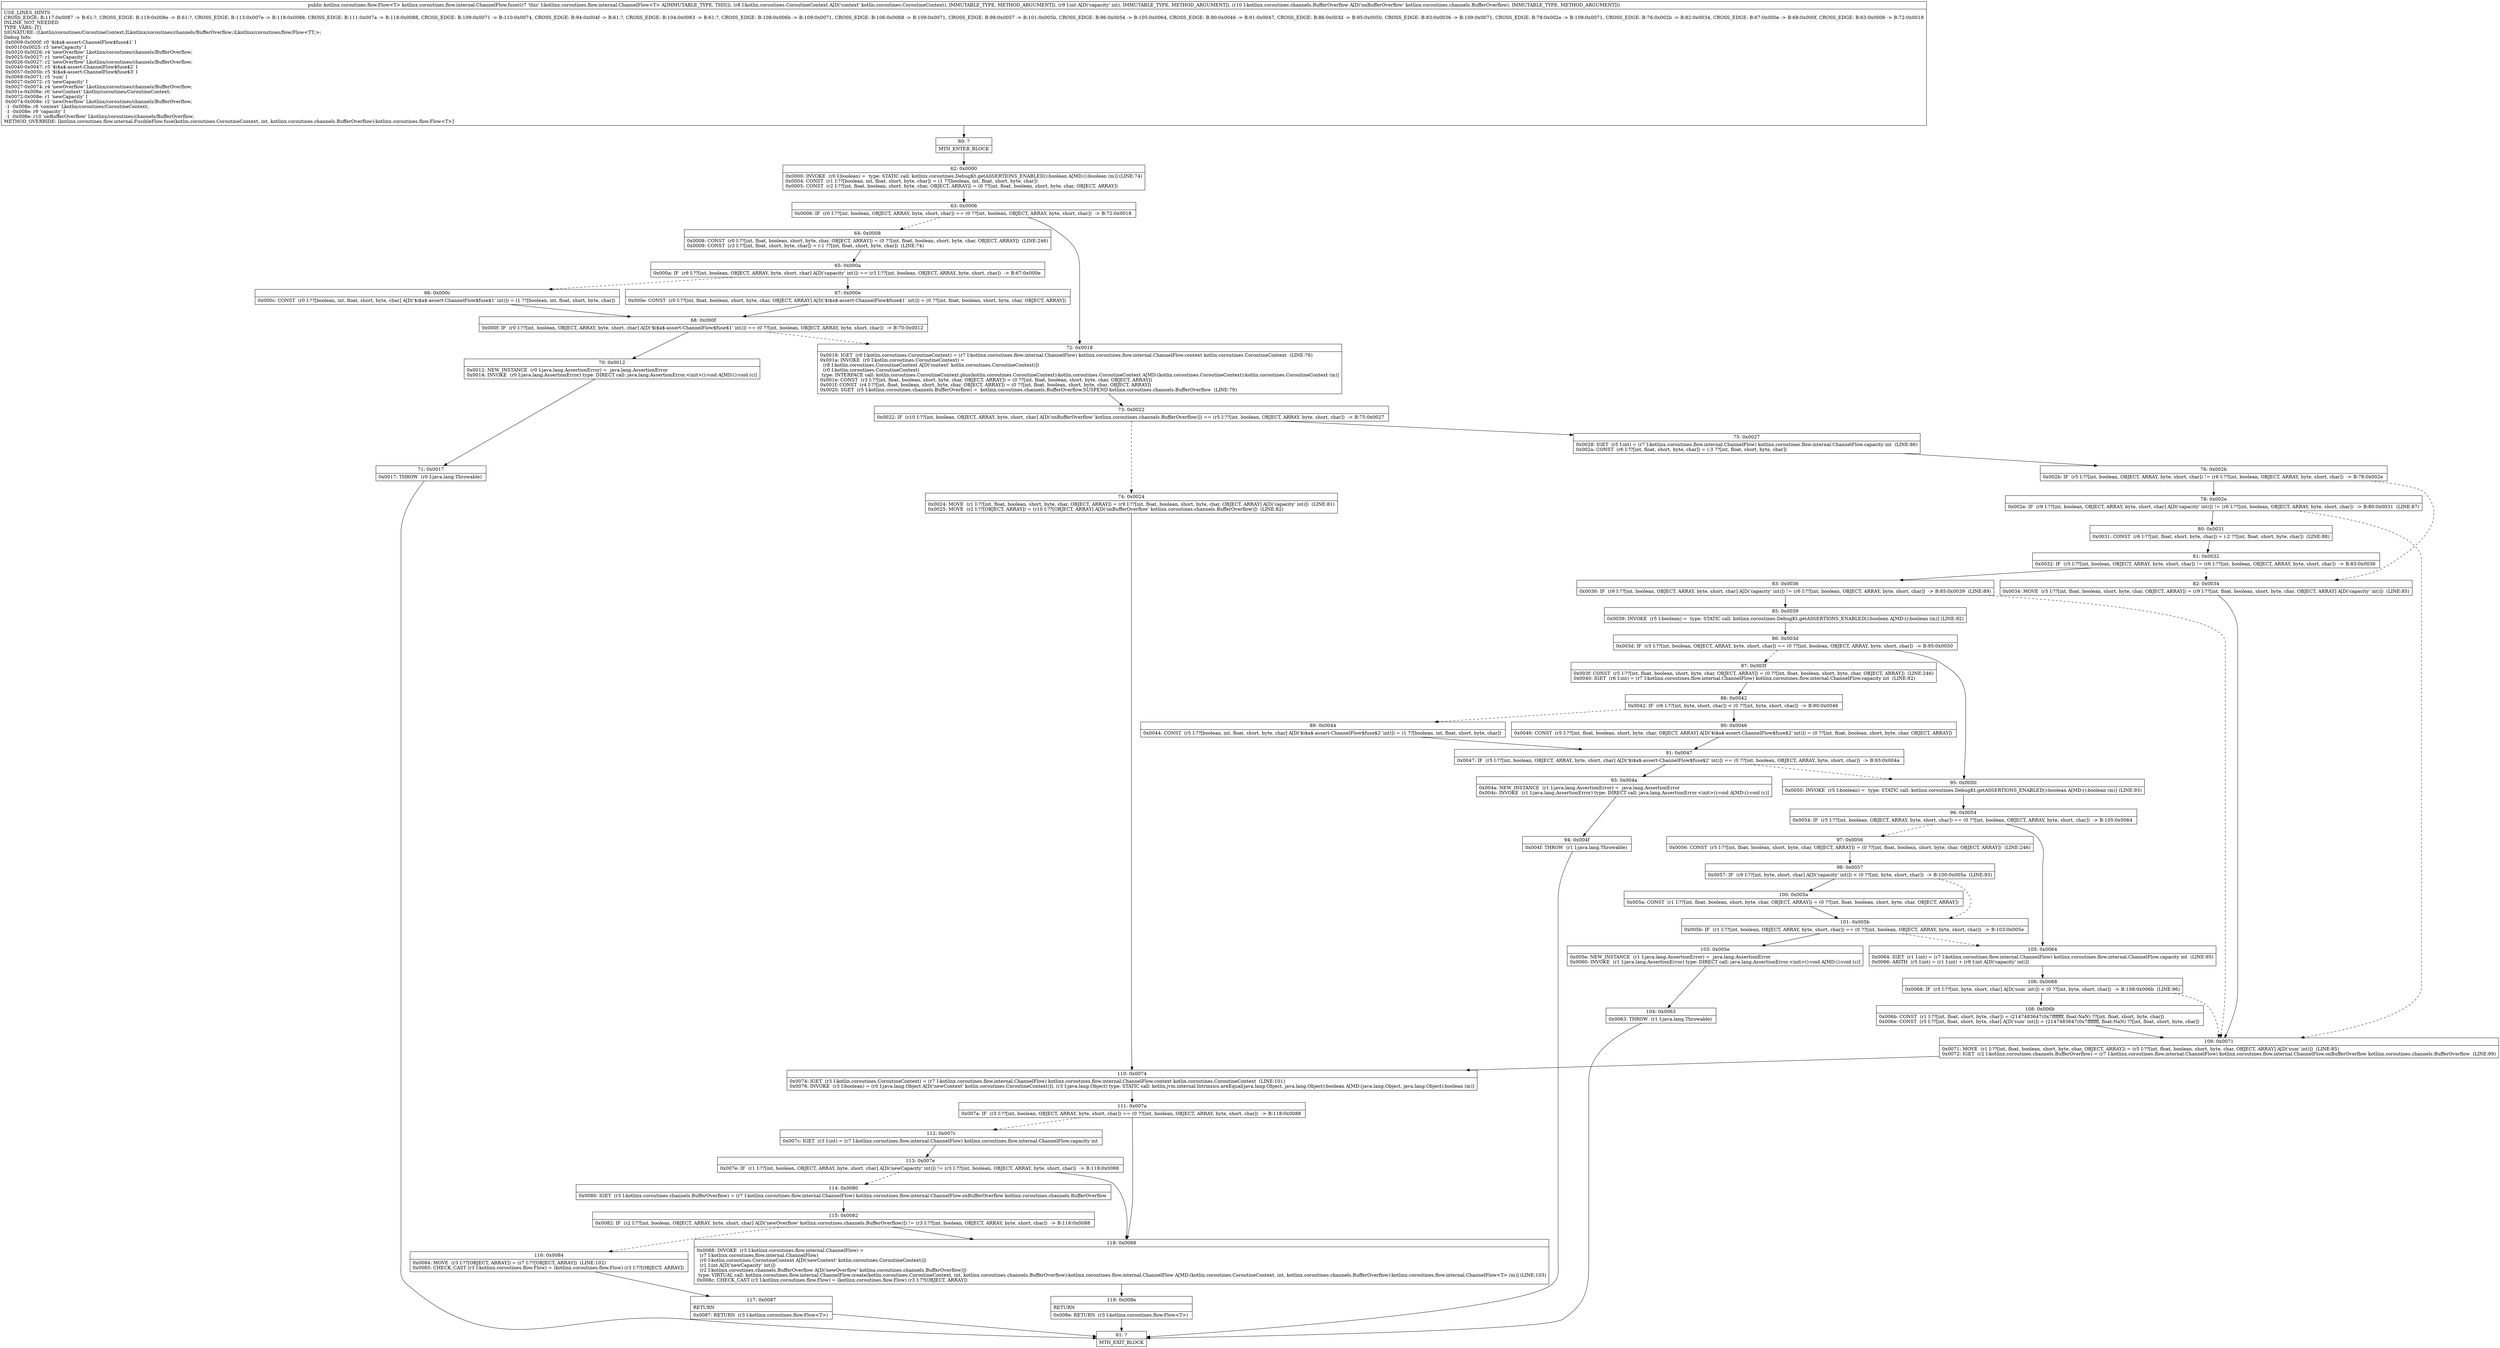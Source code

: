 digraph "CFG forkotlinx.coroutines.flow.internal.ChannelFlow.fuse(Lkotlin\/coroutines\/CoroutineContext;ILkotlinx\/coroutines\/channels\/BufferOverflow;)Lkotlinx\/coroutines\/flow\/Flow;" {
Node_60 [shape=record,label="{60\:\ ?|MTH_ENTER_BLOCK\l}"];
Node_62 [shape=record,label="{62\:\ 0x0000|0x0000: INVOKE  (r0 I:boolean) =  type: STATIC call: kotlinx.coroutines.DebugKt.getASSERTIONS_ENABLED():boolean A[MD:():boolean (m)] (LINE:74)\l0x0004: CONST  (r1 I:??[boolean, int, float, short, byte, char]) = (1 ??[boolean, int, float, short, byte, char]) \l0x0005: CONST  (r2 I:??[int, float, boolean, short, byte, char, OBJECT, ARRAY]) = (0 ??[int, float, boolean, short, byte, char, OBJECT, ARRAY]) \l}"];
Node_63 [shape=record,label="{63\:\ 0x0006|0x0006: IF  (r0 I:??[int, boolean, OBJECT, ARRAY, byte, short, char]) == (0 ??[int, boolean, OBJECT, ARRAY, byte, short, char])  \-\> B:72:0x0018 \l}"];
Node_64 [shape=record,label="{64\:\ 0x0008|0x0008: CONST  (r0 I:??[int, float, boolean, short, byte, char, OBJECT, ARRAY]) = (0 ??[int, float, boolean, short, byte, char, OBJECT, ARRAY])  (LINE:246)\l0x0009: CONST  (r3 I:??[int, float, short, byte, char]) = (\-1 ??[int, float, short, byte, char])  (LINE:74)\l}"];
Node_65 [shape=record,label="{65\:\ 0x000a|0x000a: IF  (r9 I:??[int, boolean, OBJECT, ARRAY, byte, short, char] A[D('capacity' int)]) == (r3 I:??[int, boolean, OBJECT, ARRAY, byte, short, char])  \-\> B:67:0x000e \l}"];
Node_66 [shape=record,label="{66\:\ 0x000c|0x000c: CONST  (r0 I:??[boolean, int, float, short, byte, char] A[D('$i$a$\-assert\-ChannelFlow$fuse$1' int)]) = (1 ??[boolean, int, float, short, byte, char]) \l}"];
Node_68 [shape=record,label="{68\:\ 0x000f|0x000f: IF  (r0 I:??[int, boolean, OBJECT, ARRAY, byte, short, char] A[D('$i$a$\-assert\-ChannelFlow$fuse$1' int)]) == (0 ??[int, boolean, OBJECT, ARRAY, byte, short, char])  \-\> B:70:0x0012 \l}"];
Node_70 [shape=record,label="{70\:\ 0x0012|0x0012: NEW_INSTANCE  (r0 I:java.lang.AssertionError) =  java.lang.AssertionError \l0x0014: INVOKE  (r0 I:java.lang.AssertionError) type: DIRECT call: java.lang.AssertionError.\<init\>():void A[MD:():void (c)]\l}"];
Node_71 [shape=record,label="{71\:\ 0x0017|0x0017: THROW  (r0 I:java.lang.Throwable) \l}"];
Node_61 [shape=record,label="{61\:\ ?|MTH_EXIT_BLOCK\l}"];
Node_67 [shape=record,label="{67\:\ 0x000e|0x000e: CONST  (r0 I:??[int, float, boolean, short, byte, char, OBJECT, ARRAY] A[D('$i$a$\-assert\-ChannelFlow$fuse$1' int)]) = (0 ??[int, float, boolean, short, byte, char, OBJECT, ARRAY]) \l}"];
Node_72 [shape=record,label="{72\:\ 0x0018|0x0018: IGET  (r0 I:kotlin.coroutines.CoroutineContext) = (r7 I:kotlinx.coroutines.flow.internal.ChannelFlow) kotlinx.coroutines.flow.internal.ChannelFlow.context kotlin.coroutines.CoroutineContext  (LINE:76)\l0x001a: INVOKE  (r0 I:kotlin.coroutines.CoroutineContext) = \l  (r8 I:kotlin.coroutines.CoroutineContext A[D('context' kotlin.coroutines.CoroutineContext)])\l  (r0 I:kotlin.coroutines.CoroutineContext)\l type: INTERFACE call: kotlin.coroutines.CoroutineContext.plus(kotlin.coroutines.CoroutineContext):kotlin.coroutines.CoroutineContext A[MD:(kotlin.coroutines.CoroutineContext):kotlin.coroutines.CoroutineContext (m)]\l0x001e: CONST  (r3 I:??[int, float, boolean, short, byte, char, OBJECT, ARRAY]) = (0 ??[int, float, boolean, short, byte, char, OBJECT, ARRAY]) \l0x001f: CONST  (r4 I:??[int, float, boolean, short, byte, char, OBJECT, ARRAY]) = (0 ??[int, float, boolean, short, byte, char, OBJECT, ARRAY]) \l0x0020: SGET  (r5 I:kotlinx.coroutines.channels.BufferOverflow) =  kotlinx.coroutines.channels.BufferOverflow.SUSPEND kotlinx.coroutines.channels.BufferOverflow  (LINE:79)\l}"];
Node_73 [shape=record,label="{73\:\ 0x0022|0x0022: IF  (r10 I:??[int, boolean, OBJECT, ARRAY, byte, short, char] A[D('onBufferOverflow' kotlinx.coroutines.channels.BufferOverflow)]) == (r5 I:??[int, boolean, OBJECT, ARRAY, byte, short, char])  \-\> B:75:0x0027 \l}"];
Node_74 [shape=record,label="{74\:\ 0x0024|0x0024: MOVE  (r1 I:??[int, float, boolean, short, byte, char, OBJECT, ARRAY]) = (r9 I:??[int, float, boolean, short, byte, char, OBJECT, ARRAY] A[D('capacity' int)])  (LINE:81)\l0x0025: MOVE  (r2 I:??[OBJECT, ARRAY]) = (r10 I:??[OBJECT, ARRAY] A[D('onBufferOverflow' kotlinx.coroutines.channels.BufferOverflow)])  (LINE:82)\l}"];
Node_110 [shape=record,label="{110\:\ 0x0074|0x0074: IGET  (r3 I:kotlin.coroutines.CoroutineContext) = (r7 I:kotlinx.coroutines.flow.internal.ChannelFlow) kotlinx.coroutines.flow.internal.ChannelFlow.context kotlin.coroutines.CoroutineContext  (LINE:101)\l0x0076: INVOKE  (r3 I:boolean) = (r0 I:java.lang.Object A[D('newContext' kotlin.coroutines.CoroutineContext)]), (r3 I:java.lang.Object) type: STATIC call: kotlin.jvm.internal.Intrinsics.areEqual(java.lang.Object, java.lang.Object):boolean A[MD:(java.lang.Object, java.lang.Object):boolean (m)]\l}"];
Node_111 [shape=record,label="{111\:\ 0x007a|0x007a: IF  (r3 I:??[int, boolean, OBJECT, ARRAY, byte, short, char]) == (0 ??[int, boolean, OBJECT, ARRAY, byte, short, char])  \-\> B:118:0x0088 \l}"];
Node_112 [shape=record,label="{112\:\ 0x007c|0x007c: IGET  (r3 I:int) = (r7 I:kotlinx.coroutines.flow.internal.ChannelFlow) kotlinx.coroutines.flow.internal.ChannelFlow.capacity int \l}"];
Node_113 [shape=record,label="{113\:\ 0x007e|0x007e: IF  (r1 I:??[int, boolean, OBJECT, ARRAY, byte, short, char] A[D('newCapacity' int)]) != (r3 I:??[int, boolean, OBJECT, ARRAY, byte, short, char])  \-\> B:118:0x0088 \l}"];
Node_114 [shape=record,label="{114\:\ 0x0080|0x0080: IGET  (r3 I:kotlinx.coroutines.channels.BufferOverflow) = (r7 I:kotlinx.coroutines.flow.internal.ChannelFlow) kotlinx.coroutines.flow.internal.ChannelFlow.onBufferOverflow kotlinx.coroutines.channels.BufferOverflow \l}"];
Node_115 [shape=record,label="{115\:\ 0x0082|0x0082: IF  (r2 I:??[int, boolean, OBJECT, ARRAY, byte, short, char] A[D('newOverflow' kotlinx.coroutines.channels.BufferOverflow)]) != (r3 I:??[int, boolean, OBJECT, ARRAY, byte, short, char])  \-\> B:118:0x0088 \l}"];
Node_116 [shape=record,label="{116\:\ 0x0084|0x0084: MOVE  (r3 I:??[OBJECT, ARRAY]) = (r7 I:??[OBJECT, ARRAY])  (LINE:102)\l0x0085: CHECK_CAST (r3 I:kotlinx.coroutines.flow.Flow) = (kotlinx.coroutines.flow.Flow) (r3 I:??[OBJECT, ARRAY]) \l}"];
Node_117 [shape=record,label="{117\:\ 0x0087|RETURN\l|0x0087: RETURN  (r3 I:kotlinx.coroutines.flow.Flow\<T\>) \l}"];
Node_118 [shape=record,label="{118\:\ 0x0088|0x0088: INVOKE  (r3 I:kotlinx.coroutines.flow.internal.ChannelFlow) = \l  (r7 I:kotlinx.coroutines.flow.internal.ChannelFlow)\l  (r0 I:kotlin.coroutines.CoroutineContext A[D('newContext' kotlin.coroutines.CoroutineContext)])\l  (r1 I:int A[D('newCapacity' int)])\l  (r2 I:kotlinx.coroutines.channels.BufferOverflow A[D('newOverflow' kotlinx.coroutines.channels.BufferOverflow)])\l type: VIRTUAL call: kotlinx.coroutines.flow.internal.ChannelFlow.create(kotlin.coroutines.CoroutineContext, int, kotlinx.coroutines.channels.BufferOverflow):kotlinx.coroutines.flow.internal.ChannelFlow A[MD:(kotlin.coroutines.CoroutineContext, int, kotlinx.coroutines.channels.BufferOverflow):kotlinx.coroutines.flow.internal.ChannelFlow\<T\> (m)] (LINE:103)\l0x008c: CHECK_CAST (r3 I:kotlinx.coroutines.flow.Flow) = (kotlinx.coroutines.flow.Flow) (r3 I:??[OBJECT, ARRAY]) \l}"];
Node_119 [shape=record,label="{119\:\ 0x008e|RETURN\l|0x008e: RETURN  (r3 I:kotlinx.coroutines.flow.Flow\<T\>) \l}"];
Node_75 [shape=record,label="{75\:\ 0x0027|0x0028: IGET  (r5 I:int) = (r7 I:kotlinx.coroutines.flow.internal.ChannelFlow) kotlinx.coroutines.flow.internal.ChannelFlow.capacity int  (LINE:86)\l0x002a: CONST  (r6 I:??[int, float, short, byte, char]) = (\-3 ??[int, float, short, byte, char]) \l}"];
Node_76 [shape=record,label="{76\:\ 0x002b|0x002b: IF  (r5 I:??[int, boolean, OBJECT, ARRAY, byte, short, char]) != (r6 I:??[int, boolean, OBJECT, ARRAY, byte, short, char])  \-\> B:78:0x002e \l}"];
Node_78 [shape=record,label="{78\:\ 0x002e|0x002e: IF  (r9 I:??[int, boolean, OBJECT, ARRAY, byte, short, char] A[D('capacity' int)]) != (r6 I:??[int, boolean, OBJECT, ARRAY, byte, short, char])  \-\> B:80:0x0031  (LINE:87)\l}"];
Node_80 [shape=record,label="{80\:\ 0x0031|0x0031: CONST  (r6 I:??[int, float, short, byte, char]) = (\-2 ??[int, float, short, byte, char])  (LINE:88)\l}"];
Node_81 [shape=record,label="{81\:\ 0x0032|0x0032: IF  (r5 I:??[int, boolean, OBJECT, ARRAY, byte, short, char]) != (r6 I:??[int, boolean, OBJECT, ARRAY, byte, short, char])  \-\> B:83:0x0036 \l}"];
Node_83 [shape=record,label="{83\:\ 0x0036|0x0036: IF  (r9 I:??[int, boolean, OBJECT, ARRAY, byte, short, char] A[D('capacity' int)]) != (r6 I:??[int, boolean, OBJECT, ARRAY, byte, short, char])  \-\> B:85:0x0039  (LINE:89)\l}"];
Node_85 [shape=record,label="{85\:\ 0x0039|0x0039: INVOKE  (r5 I:boolean) =  type: STATIC call: kotlinx.coroutines.DebugKt.getASSERTIONS_ENABLED():boolean A[MD:():boolean (m)] (LINE:92)\l}"];
Node_86 [shape=record,label="{86\:\ 0x003d|0x003d: IF  (r5 I:??[int, boolean, OBJECT, ARRAY, byte, short, char]) == (0 ??[int, boolean, OBJECT, ARRAY, byte, short, char])  \-\> B:95:0x0050 \l}"];
Node_87 [shape=record,label="{87\:\ 0x003f|0x003f: CONST  (r5 I:??[int, float, boolean, short, byte, char, OBJECT, ARRAY]) = (0 ??[int, float, boolean, short, byte, char, OBJECT, ARRAY])  (LINE:246)\l0x0040: IGET  (r6 I:int) = (r7 I:kotlinx.coroutines.flow.internal.ChannelFlow) kotlinx.coroutines.flow.internal.ChannelFlow.capacity int  (LINE:92)\l}"];
Node_88 [shape=record,label="{88\:\ 0x0042|0x0042: IF  (r6 I:??[int, byte, short, char]) \< (0 ??[int, byte, short, char])  \-\> B:90:0x0046 \l}"];
Node_89 [shape=record,label="{89\:\ 0x0044|0x0044: CONST  (r5 I:??[boolean, int, float, short, byte, char] A[D('$i$a$\-assert\-ChannelFlow$fuse$2' int)]) = (1 ??[boolean, int, float, short, byte, char]) \l}"];
Node_91 [shape=record,label="{91\:\ 0x0047|0x0047: IF  (r5 I:??[int, boolean, OBJECT, ARRAY, byte, short, char] A[D('$i$a$\-assert\-ChannelFlow$fuse$2' int)]) == (0 ??[int, boolean, OBJECT, ARRAY, byte, short, char])  \-\> B:93:0x004a \l}"];
Node_93 [shape=record,label="{93\:\ 0x004a|0x004a: NEW_INSTANCE  (r1 I:java.lang.AssertionError) =  java.lang.AssertionError \l0x004c: INVOKE  (r1 I:java.lang.AssertionError) type: DIRECT call: java.lang.AssertionError.\<init\>():void A[MD:():void (c)]\l}"];
Node_94 [shape=record,label="{94\:\ 0x004f|0x004f: THROW  (r1 I:java.lang.Throwable) \l}"];
Node_90 [shape=record,label="{90\:\ 0x0046|0x0046: CONST  (r5 I:??[int, float, boolean, short, byte, char, OBJECT, ARRAY] A[D('$i$a$\-assert\-ChannelFlow$fuse$2' int)]) = (0 ??[int, float, boolean, short, byte, char, OBJECT, ARRAY]) \l}"];
Node_95 [shape=record,label="{95\:\ 0x0050|0x0050: INVOKE  (r5 I:boolean) =  type: STATIC call: kotlinx.coroutines.DebugKt.getASSERTIONS_ENABLED():boolean A[MD:():boolean (m)] (LINE:93)\l}"];
Node_96 [shape=record,label="{96\:\ 0x0054|0x0054: IF  (r5 I:??[int, boolean, OBJECT, ARRAY, byte, short, char]) == (0 ??[int, boolean, OBJECT, ARRAY, byte, short, char])  \-\> B:105:0x0064 \l}"];
Node_97 [shape=record,label="{97\:\ 0x0056|0x0056: CONST  (r5 I:??[int, float, boolean, short, byte, char, OBJECT, ARRAY]) = (0 ??[int, float, boolean, short, byte, char, OBJECT, ARRAY])  (LINE:246)\l}"];
Node_98 [shape=record,label="{98\:\ 0x0057|0x0057: IF  (r9 I:??[int, byte, short, char] A[D('capacity' int)]) \< (0 ??[int, byte, short, char])  \-\> B:100:0x005a  (LINE:93)\l}"];
Node_100 [shape=record,label="{100\:\ 0x005a|0x005a: CONST  (r1 I:??[int, float, boolean, short, byte, char, OBJECT, ARRAY]) = (0 ??[int, float, boolean, short, byte, char, OBJECT, ARRAY]) \l}"];
Node_101 [shape=record,label="{101\:\ 0x005b|0x005b: IF  (r1 I:??[int, boolean, OBJECT, ARRAY, byte, short, char]) == (0 ??[int, boolean, OBJECT, ARRAY, byte, short, char])  \-\> B:103:0x005e \l}"];
Node_103 [shape=record,label="{103\:\ 0x005e|0x005e: NEW_INSTANCE  (r1 I:java.lang.AssertionError) =  java.lang.AssertionError \l0x0060: INVOKE  (r1 I:java.lang.AssertionError) type: DIRECT call: java.lang.AssertionError.\<init\>():void A[MD:():void (c)]\l}"];
Node_104 [shape=record,label="{104\:\ 0x0063|0x0063: THROW  (r1 I:java.lang.Throwable) \l}"];
Node_105 [shape=record,label="{105\:\ 0x0064|0x0064: IGET  (r1 I:int) = (r7 I:kotlinx.coroutines.flow.internal.ChannelFlow) kotlinx.coroutines.flow.internal.ChannelFlow.capacity int  (LINE:95)\l0x0066: ARITH  (r5 I:int) = (r1 I:int) + (r9 I:int A[D('capacity' int)]) \l}"];
Node_106 [shape=record,label="{106\:\ 0x0068|0x0068: IF  (r5 I:??[int, byte, short, char] A[D('sum' int)]) \< (0 ??[int, byte, short, char])  \-\> B:108:0x006b  (LINE:96)\l}"];
Node_108 [shape=record,label="{108\:\ 0x006b|0x006b: CONST  (r1 I:??[int, float, short, byte, char]) = (2147483647(0x7fffffff, float:NaN) ??[int, float, short, byte, char]) \l0x006e: CONST  (r5 I:??[int, float, short, byte, char] A[D('sum' int)]) = (2147483647(0x7fffffff, float:NaN) ??[int, float, short, byte, char]) \l}"];
Node_109 [shape=record,label="{109\:\ 0x0071|0x0071: MOVE  (r1 I:??[int, float, boolean, short, byte, char, OBJECT, ARRAY]) = (r5 I:??[int, float, boolean, short, byte, char, OBJECT, ARRAY] A[D('sum' int)])  (LINE:85)\l0x0072: IGET  (r2 I:kotlinx.coroutines.channels.BufferOverflow) = (r7 I:kotlinx.coroutines.flow.internal.ChannelFlow) kotlinx.coroutines.flow.internal.ChannelFlow.onBufferOverflow kotlinx.coroutines.channels.BufferOverflow  (LINE:99)\l}"];
Node_82 [shape=record,label="{82\:\ 0x0034|0x0034: MOVE  (r5 I:??[int, float, boolean, short, byte, char, OBJECT, ARRAY]) = (r9 I:??[int, float, boolean, short, byte, char, OBJECT, ARRAY] A[D('capacity' int)])  (LINE:85)\l}"];
MethodNode[shape=record,label="{public kotlinx.coroutines.flow.Flow\<T\> kotlinx.coroutines.flow.internal.ChannelFlow.fuse((r7 'this' I:kotlinx.coroutines.flow.internal.ChannelFlow\<T\> A[IMMUTABLE_TYPE, THIS]), (r8 I:kotlin.coroutines.CoroutineContext A[D('context' kotlin.coroutines.CoroutineContext), IMMUTABLE_TYPE, METHOD_ARGUMENT]), (r9 I:int A[D('capacity' int), IMMUTABLE_TYPE, METHOD_ARGUMENT]), (r10 I:kotlinx.coroutines.channels.BufferOverflow A[D('onBufferOverflow' kotlinx.coroutines.channels.BufferOverflow), IMMUTABLE_TYPE, METHOD_ARGUMENT]))  | USE_LINES_HINTS\lCROSS_EDGE: B:117:0x0087 \-\> B:61:?, CROSS_EDGE: B:119:0x008e \-\> B:61:?, CROSS_EDGE: B:113:0x007e \-\> B:118:0x0088, CROSS_EDGE: B:111:0x007a \-\> B:118:0x0088, CROSS_EDGE: B:109:0x0071 \-\> B:110:0x0074, CROSS_EDGE: B:94:0x004f \-\> B:61:?, CROSS_EDGE: B:104:0x0063 \-\> B:61:?, CROSS_EDGE: B:108:0x006b \-\> B:109:0x0071, CROSS_EDGE: B:106:0x0068 \-\> B:109:0x0071, CROSS_EDGE: B:98:0x0057 \-\> B:101:0x005b, CROSS_EDGE: B:96:0x0054 \-\> B:105:0x0064, CROSS_EDGE: B:90:0x0046 \-\> B:91:0x0047, CROSS_EDGE: B:86:0x003d \-\> B:95:0x0050, CROSS_EDGE: B:83:0x0036 \-\> B:109:0x0071, CROSS_EDGE: B:78:0x002e \-\> B:109:0x0071, CROSS_EDGE: B:76:0x002b \-\> B:82:0x0034, CROSS_EDGE: B:67:0x000e \-\> B:68:0x000f, CROSS_EDGE: B:63:0x0006 \-\> B:72:0x0018\lINLINE_NOT_NEEDED\lTYPE_VARS: [T]\lSIGNATURE: (Lkotlin\/coroutines\/CoroutineContext;ILkotlinx\/coroutines\/channels\/BufferOverflow;)Lkotlinx\/coroutines\/flow\/Flow\<TT;\>;\lDebug Info:\l  0x0009\-0x000f: r0 '$i$a$\-assert\-ChannelFlow$fuse$1' I\l  0x001f\-0x0025: r3 'newCapacity' I\l  0x0020\-0x0026: r4 'newOverflow' Lkotlinx\/coroutines\/channels\/BufferOverflow;\l  0x0025\-0x0027: r1 'newCapacity' I\l  0x0026\-0x0027: r2 'newOverflow' Lkotlinx\/coroutines\/channels\/BufferOverflow;\l  0x0040\-0x0047: r5 '$i$a$\-assert\-ChannelFlow$fuse$2' I\l  0x0057\-0x005b: r5 '$i$a$\-assert\-ChannelFlow$fuse$3' I\l  0x0068\-0x0071: r5 'sum' I\l  0x0027\-0x0072: r3 'newCapacity' I\l  0x0027\-0x0074: r4 'newOverflow' Lkotlinx\/coroutines\/channels\/BufferOverflow;\l  0x001e\-0x008e: r0 'newContext' Lkotlin\/coroutines\/CoroutineContext;\l  0x0072\-0x008e: r1 'newCapacity' I\l  0x0074\-0x008e: r2 'newOverflow' Lkotlinx\/coroutines\/channels\/BufferOverflow;\l  \-1 \-0x008e: r8 'context' Lkotlin\/coroutines\/CoroutineContext;\l  \-1 \-0x008e: r9 'capacity' I\l  \-1 \-0x008e: r10 'onBufferOverflow' Lkotlinx\/coroutines\/channels\/BufferOverflow;\lMETHOD_OVERRIDE: [kotlinx.coroutines.flow.internal.FusibleFlow.fuse(kotlin.coroutines.CoroutineContext, int, kotlinx.coroutines.channels.BufferOverflow):kotlinx.coroutines.flow.Flow\<T\>]\l}"];
MethodNode -> Node_60;Node_60 -> Node_62;
Node_62 -> Node_63;
Node_63 -> Node_64[style=dashed];
Node_63 -> Node_72;
Node_64 -> Node_65;
Node_65 -> Node_66[style=dashed];
Node_65 -> Node_67;
Node_66 -> Node_68;
Node_68 -> Node_70;
Node_68 -> Node_72[style=dashed];
Node_70 -> Node_71;
Node_71 -> Node_61;
Node_67 -> Node_68;
Node_72 -> Node_73;
Node_73 -> Node_74[style=dashed];
Node_73 -> Node_75;
Node_74 -> Node_110;
Node_110 -> Node_111;
Node_111 -> Node_112[style=dashed];
Node_111 -> Node_118;
Node_112 -> Node_113;
Node_113 -> Node_114[style=dashed];
Node_113 -> Node_118;
Node_114 -> Node_115;
Node_115 -> Node_116[style=dashed];
Node_115 -> Node_118;
Node_116 -> Node_117;
Node_117 -> Node_61;
Node_118 -> Node_119;
Node_119 -> Node_61;
Node_75 -> Node_76;
Node_76 -> Node_78;
Node_76 -> Node_82[style=dashed];
Node_78 -> Node_80;
Node_78 -> Node_109[style=dashed];
Node_80 -> Node_81;
Node_81 -> Node_82[style=dashed];
Node_81 -> Node_83;
Node_83 -> Node_85;
Node_83 -> Node_109[style=dashed];
Node_85 -> Node_86;
Node_86 -> Node_87[style=dashed];
Node_86 -> Node_95;
Node_87 -> Node_88;
Node_88 -> Node_89[style=dashed];
Node_88 -> Node_90;
Node_89 -> Node_91;
Node_91 -> Node_93;
Node_91 -> Node_95[style=dashed];
Node_93 -> Node_94;
Node_94 -> Node_61;
Node_90 -> Node_91;
Node_95 -> Node_96;
Node_96 -> Node_97[style=dashed];
Node_96 -> Node_105;
Node_97 -> Node_98;
Node_98 -> Node_100;
Node_98 -> Node_101[style=dashed];
Node_100 -> Node_101;
Node_101 -> Node_103;
Node_101 -> Node_105[style=dashed];
Node_103 -> Node_104;
Node_104 -> Node_61;
Node_105 -> Node_106;
Node_106 -> Node_108;
Node_106 -> Node_109[style=dashed];
Node_108 -> Node_109;
Node_109 -> Node_110;
Node_82 -> Node_109;
}

